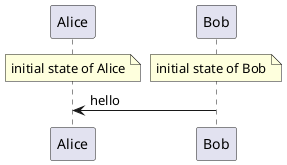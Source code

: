 @startuml
note over Alice : initial state of Alice
/ note over Bob : initial state of Bob
Bob -> Alice : hello
@enduml